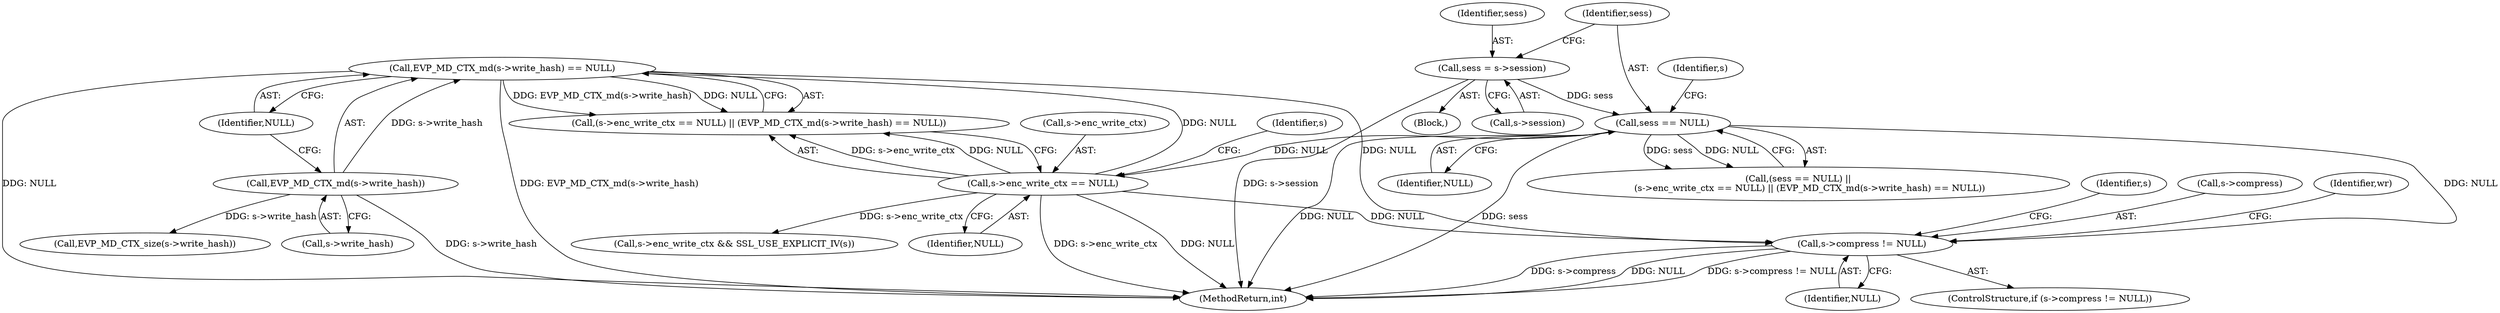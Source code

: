 digraph "0_openssl_4ad93618d26a3ea23d36ad5498ff4f59eff3a4d2@pointer" {
"1000645" [label="(Call,s->compress != NULL)"];
"1000246" [label="(Call,EVP_MD_CTX_md(s->write_hash) == NULL)"];
"1000247" [label="(Call,EVP_MD_CTX_md(s->write_hash))"];
"1000241" [label="(Call,s->enc_write_ctx == NULL)"];
"1000237" [label="(Call,sess == NULL)"];
"1000230" [label="(Call,sess = s->session)"];
"1000268" [label="(Call,EVP_MD_CTX_size(s->write_hash))"];
"1000135" [label="(Block,)"];
"1000246" [label="(Call,EVP_MD_CTX_md(s->write_hash) == NULL)"];
"1000245" [label="(Identifier,NULL)"];
"1000249" [label="(Identifier,s)"];
"1000236" [label="(Call,(sess == NULL) ||\n        (s->enc_write_ctx == NULL) || (EVP_MD_CTX_md(s->write_hash) == NULL))"];
"1000237" [label="(Call,sess == NULL)"];
"1000241" [label="(Call,s->enc_write_ctx == NULL)"];
"1000239" [label="(Identifier,NULL)"];
"1000654" [label="(Identifier,s)"];
"1000240" [label="(Call,(s->enc_write_ctx == NULL) || (EVP_MD_CTX_md(s->write_hash) == NULL))"];
"1000646" [label="(Call,s->compress)"];
"1000243" [label="(Identifier,s)"];
"1000242" [label="(Call,s->enc_write_ctx)"];
"1000248" [label="(Call,s->write_hash)"];
"1000462" [label="(Call,s->enc_write_ctx && SSL_USE_EXPLICIT_IV(s))"];
"1000232" [label="(Call,s->session)"];
"1000669" [label="(Identifier,wr)"];
"1000238" [label="(Identifier,sess)"];
"1000644" [label="(ControlStructure,if (s->compress != NULL))"];
"1000908" [label="(MethodReturn,int)"];
"1000231" [label="(Identifier,sess)"];
"1000230" [label="(Call,sess = s->session)"];
"1000247" [label="(Call,EVP_MD_CTX_md(s->write_hash))"];
"1000649" [label="(Identifier,NULL)"];
"1000645" [label="(Call,s->compress != NULL)"];
"1000251" [label="(Identifier,NULL)"];
"1000645" -> "1000644"  [label="AST: "];
"1000645" -> "1000649"  [label="CFG: "];
"1000646" -> "1000645"  [label="AST: "];
"1000649" -> "1000645"  [label="AST: "];
"1000654" -> "1000645"  [label="CFG: "];
"1000669" -> "1000645"  [label="CFG: "];
"1000645" -> "1000908"  [label="DDG: s->compress"];
"1000645" -> "1000908"  [label="DDG: NULL"];
"1000645" -> "1000908"  [label="DDG: s->compress != NULL"];
"1000246" -> "1000645"  [label="DDG: NULL"];
"1000237" -> "1000645"  [label="DDG: NULL"];
"1000241" -> "1000645"  [label="DDG: NULL"];
"1000246" -> "1000240"  [label="AST: "];
"1000246" -> "1000251"  [label="CFG: "];
"1000247" -> "1000246"  [label="AST: "];
"1000251" -> "1000246"  [label="AST: "];
"1000240" -> "1000246"  [label="CFG: "];
"1000246" -> "1000908"  [label="DDG: NULL"];
"1000246" -> "1000908"  [label="DDG: EVP_MD_CTX_md(s->write_hash)"];
"1000246" -> "1000240"  [label="DDG: EVP_MD_CTX_md(s->write_hash)"];
"1000246" -> "1000240"  [label="DDG: NULL"];
"1000247" -> "1000246"  [label="DDG: s->write_hash"];
"1000241" -> "1000246"  [label="DDG: NULL"];
"1000247" -> "1000248"  [label="CFG: "];
"1000248" -> "1000247"  [label="AST: "];
"1000251" -> "1000247"  [label="CFG: "];
"1000247" -> "1000908"  [label="DDG: s->write_hash"];
"1000247" -> "1000268"  [label="DDG: s->write_hash"];
"1000241" -> "1000240"  [label="AST: "];
"1000241" -> "1000245"  [label="CFG: "];
"1000242" -> "1000241"  [label="AST: "];
"1000245" -> "1000241"  [label="AST: "];
"1000249" -> "1000241"  [label="CFG: "];
"1000240" -> "1000241"  [label="CFG: "];
"1000241" -> "1000908"  [label="DDG: s->enc_write_ctx"];
"1000241" -> "1000908"  [label="DDG: NULL"];
"1000241" -> "1000240"  [label="DDG: s->enc_write_ctx"];
"1000241" -> "1000240"  [label="DDG: NULL"];
"1000237" -> "1000241"  [label="DDG: NULL"];
"1000241" -> "1000462"  [label="DDG: s->enc_write_ctx"];
"1000237" -> "1000236"  [label="AST: "];
"1000237" -> "1000239"  [label="CFG: "];
"1000238" -> "1000237"  [label="AST: "];
"1000239" -> "1000237"  [label="AST: "];
"1000243" -> "1000237"  [label="CFG: "];
"1000236" -> "1000237"  [label="CFG: "];
"1000237" -> "1000908"  [label="DDG: NULL"];
"1000237" -> "1000908"  [label="DDG: sess"];
"1000237" -> "1000236"  [label="DDG: sess"];
"1000237" -> "1000236"  [label="DDG: NULL"];
"1000230" -> "1000237"  [label="DDG: sess"];
"1000230" -> "1000135"  [label="AST: "];
"1000230" -> "1000232"  [label="CFG: "];
"1000231" -> "1000230"  [label="AST: "];
"1000232" -> "1000230"  [label="AST: "];
"1000238" -> "1000230"  [label="CFG: "];
"1000230" -> "1000908"  [label="DDG: s->session"];
}
